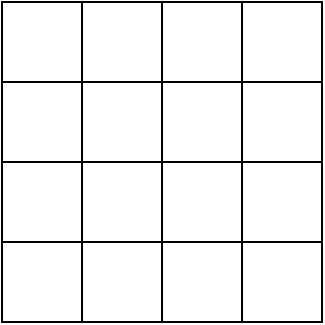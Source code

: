 <mxfile version="15.9.4" type="github">
  <diagram id="NSv8YmZ8nnplUofg9PQK" name="Page-1">
    <mxGraphModel dx="981" dy="519" grid="1" gridSize="10" guides="1" tooltips="1" connect="1" arrows="1" fold="1" page="1" pageScale="1" pageWidth="827" pageHeight="1169" math="0" shadow="0">
      <root>
        <mxCell id="0" />
        <mxCell id="1" parent="0" />
        <mxCell id="RZsINsyO2FMsUL0osNK9-1" value="" style="rounded=0;whiteSpace=wrap;html=1;" vertex="1" parent="1">
          <mxGeometry x="200" y="160" width="40" height="40" as="geometry" />
        </mxCell>
        <mxCell id="RZsINsyO2FMsUL0osNK9-2" value="" style="rounded=0;whiteSpace=wrap;html=1;" vertex="1" parent="1">
          <mxGeometry x="240" y="160" width="40" height="40" as="geometry" />
        </mxCell>
        <mxCell id="RZsINsyO2FMsUL0osNK9-3" value="" style="rounded=0;whiteSpace=wrap;html=1;" vertex="1" parent="1">
          <mxGeometry x="280" y="160" width="40" height="40" as="geometry" />
        </mxCell>
        <mxCell id="RZsINsyO2FMsUL0osNK9-4" value="" style="rounded=0;whiteSpace=wrap;html=1;" vertex="1" parent="1">
          <mxGeometry x="320" y="160" width="40" height="40" as="geometry" />
        </mxCell>
        <mxCell id="RZsINsyO2FMsUL0osNK9-5" value="" style="rounded=0;whiteSpace=wrap;html=1;" vertex="1" parent="1">
          <mxGeometry x="200" y="200" width="40" height="40" as="geometry" />
        </mxCell>
        <mxCell id="RZsINsyO2FMsUL0osNK9-6" value="" style="rounded=0;whiteSpace=wrap;html=1;" vertex="1" parent="1">
          <mxGeometry x="240" y="200" width="40" height="40" as="geometry" />
        </mxCell>
        <mxCell id="RZsINsyO2FMsUL0osNK9-7" value="" style="rounded=0;whiteSpace=wrap;html=1;" vertex="1" parent="1">
          <mxGeometry x="280" y="200" width="40" height="40" as="geometry" />
        </mxCell>
        <mxCell id="RZsINsyO2FMsUL0osNK9-8" value="" style="rounded=0;whiteSpace=wrap;html=1;" vertex="1" parent="1">
          <mxGeometry x="320" y="200" width="40" height="40" as="geometry" />
        </mxCell>
        <mxCell id="RZsINsyO2FMsUL0osNK9-9" value="" style="rounded=0;whiteSpace=wrap;html=1;" vertex="1" parent="1">
          <mxGeometry x="200" y="240" width="40" height="40" as="geometry" />
        </mxCell>
        <mxCell id="RZsINsyO2FMsUL0osNK9-10" value="" style="rounded=0;whiteSpace=wrap;html=1;" vertex="1" parent="1">
          <mxGeometry x="240" y="240" width="40" height="40" as="geometry" />
        </mxCell>
        <mxCell id="RZsINsyO2FMsUL0osNK9-11" value="" style="rounded=0;whiteSpace=wrap;html=1;" vertex="1" parent="1">
          <mxGeometry x="280" y="240" width="40" height="40" as="geometry" />
        </mxCell>
        <mxCell id="RZsINsyO2FMsUL0osNK9-12" value="" style="rounded=0;whiteSpace=wrap;html=1;" vertex="1" parent="1">
          <mxGeometry x="320" y="240" width="40" height="40" as="geometry" />
        </mxCell>
        <mxCell id="RZsINsyO2FMsUL0osNK9-17" value="" style="rounded=0;whiteSpace=wrap;html=1;" vertex="1" parent="1">
          <mxGeometry x="200" y="280" width="40" height="40" as="geometry" />
        </mxCell>
        <mxCell id="RZsINsyO2FMsUL0osNK9-18" value="" style="rounded=0;whiteSpace=wrap;html=1;" vertex="1" parent="1">
          <mxGeometry x="240" y="280" width="40" height="40" as="geometry" />
        </mxCell>
        <mxCell id="RZsINsyO2FMsUL0osNK9-19" value="" style="rounded=0;whiteSpace=wrap;html=1;" vertex="1" parent="1">
          <mxGeometry x="280" y="280" width="40" height="40" as="geometry" />
        </mxCell>
        <mxCell id="RZsINsyO2FMsUL0osNK9-20" value="" style="rounded=0;whiteSpace=wrap;html=1;" vertex="1" parent="1">
          <mxGeometry x="320" y="280" width="40" height="40" as="geometry" />
        </mxCell>
      </root>
    </mxGraphModel>
  </diagram>
</mxfile>
